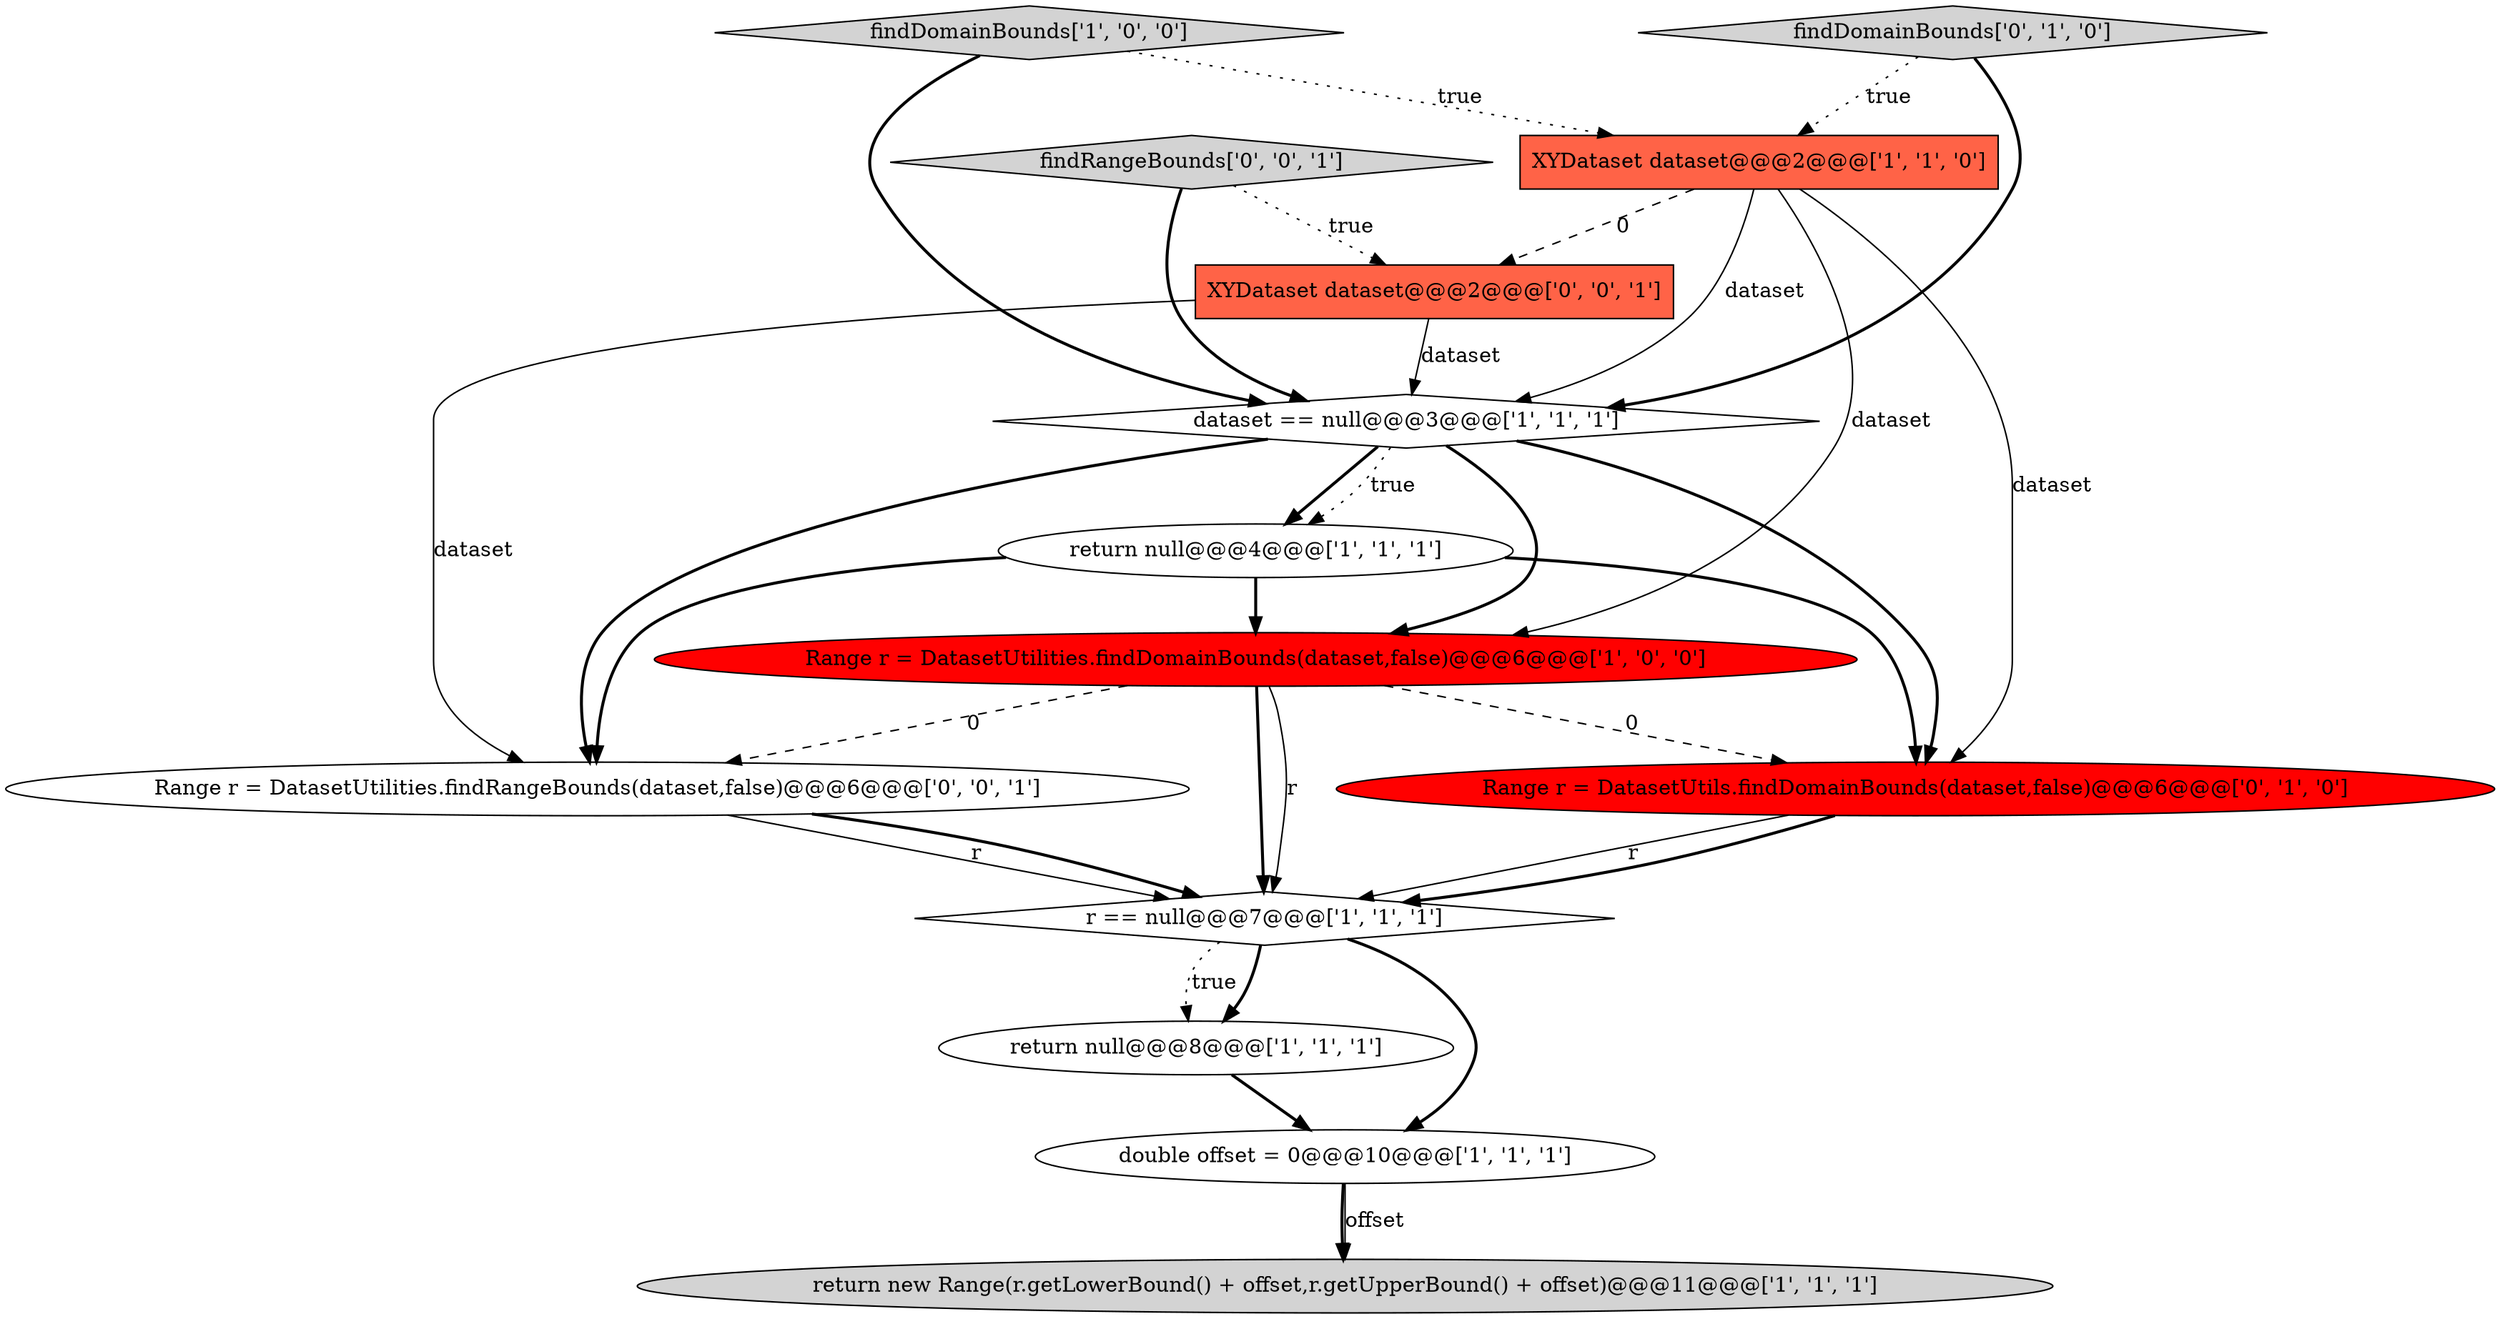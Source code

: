 digraph {
4 [style = filled, label = "return null@@@8@@@['1', '1', '1']", fillcolor = white, shape = ellipse image = "AAA0AAABBB1BBB"];
3 [style = filled, label = "findDomainBounds['1', '0', '0']", fillcolor = lightgray, shape = diamond image = "AAA0AAABBB1BBB"];
12 [style = filled, label = "findRangeBounds['0', '0', '1']", fillcolor = lightgray, shape = diamond image = "AAA0AAABBB3BBB"];
0 [style = filled, label = "XYDataset dataset@@@2@@@['1', '1', '0']", fillcolor = tomato, shape = box image = "AAA0AAABBB1BBB"];
9 [style = filled, label = "findDomainBounds['0', '1', '0']", fillcolor = lightgray, shape = diamond image = "AAA0AAABBB2BBB"];
7 [style = filled, label = "double offset = 0@@@10@@@['1', '1', '1']", fillcolor = white, shape = ellipse image = "AAA0AAABBB1BBB"];
1 [style = filled, label = "dataset == null@@@3@@@['1', '1', '1']", fillcolor = white, shape = diamond image = "AAA0AAABBB1BBB"];
6 [style = filled, label = "Range r = DatasetUtilities.findDomainBounds(dataset,false)@@@6@@@['1', '0', '0']", fillcolor = red, shape = ellipse image = "AAA1AAABBB1BBB"];
11 [style = filled, label = "XYDataset dataset@@@2@@@['0', '0', '1']", fillcolor = tomato, shape = box image = "AAA0AAABBB3BBB"];
5 [style = filled, label = "return null@@@4@@@['1', '1', '1']", fillcolor = white, shape = ellipse image = "AAA0AAABBB1BBB"];
13 [style = filled, label = "Range r = DatasetUtilities.findRangeBounds(dataset,false)@@@6@@@['0', '0', '1']", fillcolor = white, shape = ellipse image = "AAA0AAABBB3BBB"];
10 [style = filled, label = "Range r = DatasetUtils.findDomainBounds(dataset,false)@@@6@@@['0', '1', '0']", fillcolor = red, shape = ellipse image = "AAA1AAABBB2BBB"];
8 [style = filled, label = "return new Range(r.getLowerBound() + offset,r.getUpperBound() + offset)@@@11@@@['1', '1', '1']", fillcolor = lightgray, shape = ellipse image = "AAA0AAABBB1BBB"];
2 [style = filled, label = "r == null@@@7@@@['1', '1', '1']", fillcolor = white, shape = diamond image = "AAA0AAABBB1BBB"];
1->5 [style = bold, label=""];
11->13 [style = solid, label="dataset"];
5->10 [style = bold, label=""];
9->0 [style = dotted, label="true"];
0->10 [style = solid, label="dataset"];
0->6 [style = solid, label="dataset"];
3->1 [style = bold, label=""];
0->1 [style = solid, label="dataset"];
0->11 [style = dashed, label="0"];
11->1 [style = solid, label="dataset"];
10->2 [style = solid, label="r"];
7->8 [style = bold, label=""];
12->1 [style = bold, label=""];
2->4 [style = bold, label=""];
1->13 [style = bold, label=""];
4->7 [style = bold, label=""];
7->8 [style = solid, label="offset"];
6->10 [style = dashed, label="0"];
6->2 [style = bold, label=""];
12->11 [style = dotted, label="true"];
1->6 [style = bold, label=""];
6->13 [style = dashed, label="0"];
5->6 [style = bold, label=""];
6->2 [style = solid, label="r"];
5->13 [style = bold, label=""];
2->4 [style = dotted, label="true"];
3->0 [style = dotted, label="true"];
13->2 [style = solid, label="r"];
10->2 [style = bold, label=""];
2->7 [style = bold, label=""];
9->1 [style = bold, label=""];
1->10 [style = bold, label=""];
1->5 [style = dotted, label="true"];
13->2 [style = bold, label=""];
}

